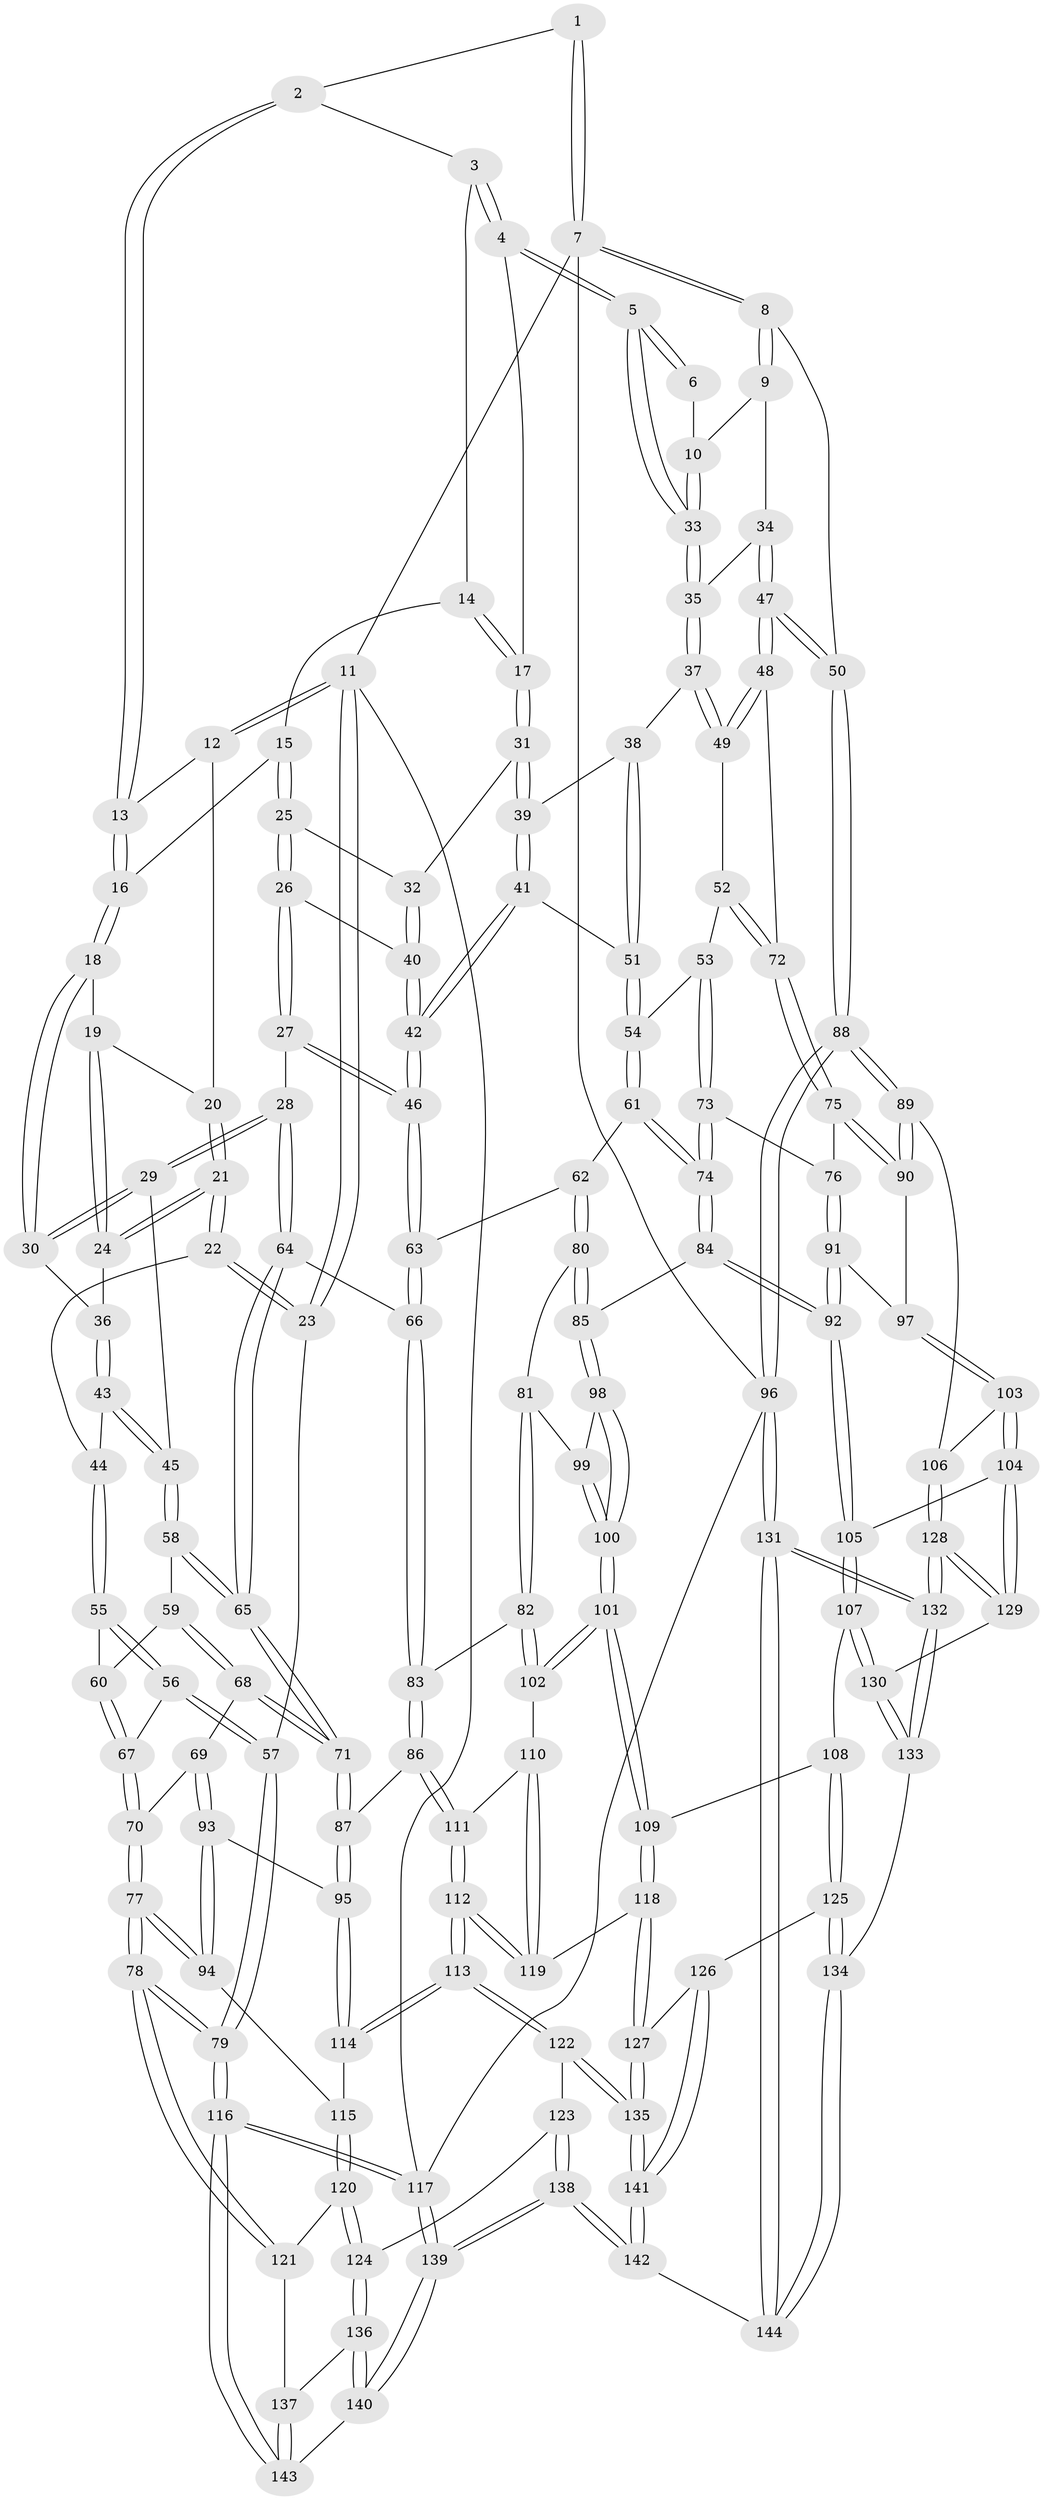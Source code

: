 // Generated by graph-tools (version 1.1) at 2025/11/02/27/25 16:11:57]
// undirected, 144 vertices, 357 edges
graph export_dot {
graph [start="1"]
  node [color=gray90,style=filled];
  1 [pos="+0.8984883103047855+0"];
  2 [pos="+0.6625194864129951+0"];
  3 [pos="+0.7300638739370281+0.006247907202062009"];
  4 [pos="+0.7625138668640989+0.08604776882707474"];
  5 [pos="+0.7894375420740988+0.1032573508084713"];
  6 [pos="+0.858990599100006+0"];
  7 [pos="+1+0"];
  8 [pos="+1+0"];
  9 [pos="+0.9290304659506984+0.08216925714636228"];
  10 [pos="+0.8826462682138132+0.09055831524704015"];
  11 [pos="+0+0"];
  12 [pos="+0.0811358656358428+0"];
  13 [pos="+0.47284177874120514+0"];
  14 [pos="+0.651734503983628+0.06399310938219269"];
  15 [pos="+0.4778930063089725+0"];
  16 [pos="+0.4713876232674909+0"];
  17 [pos="+0.6823345078342401+0.10557415624390275"];
  18 [pos="+0.33627748980085775+0.08564670480605406"];
  19 [pos="+0.18156626776430065+0.016608610820847802"];
  20 [pos="+0.14164161547432455+0"];
  21 [pos="+0.10619887993615118+0.16690463320491933"];
  22 [pos="+0.09293580387138886+0.1874784432947952"];
  23 [pos="+0+0.15923954781073166"];
  24 [pos="+0.25830754240994+0.13586122741393805"];
  25 [pos="+0.49011834351922995+0"];
  26 [pos="+0.4504757415951141+0.19360508804929336"];
  27 [pos="+0.36360253083142513+0.2625390079422113"];
  28 [pos="+0.3604607417449239+0.2635072467330879"];
  29 [pos="+0.35052755966030597+0.2572985846297804"];
  30 [pos="+0.30662201588448884+0.15007945271649276"];
  31 [pos="+0.6451263033638273+0.14672674943205105"];
  32 [pos="+0.5767776895376028+0.12824427792590595"];
  33 [pos="+0.8130854768186597+0.12992477459830978"];
  34 [pos="+0.9538267729263108+0.2299798131943419"];
  35 [pos="+0.8128448415526325+0.1938872645637078"];
  36 [pos="+0.30510782675070003+0.14983466730128325"];
  37 [pos="+0.7984110014882633+0.21452592620682234"];
  38 [pos="+0.760133826579536+0.23633787859648872"];
  39 [pos="+0.6478912129268102+0.1538354050624188"];
  40 [pos="+0.54638670490197+0.21714639125440993"];
  41 [pos="+0.6111399776266566+0.2801512294383534"];
  42 [pos="+0.5880151592371755+0.29292797652876346"];
  43 [pos="+0.14405049954272633+0.246736142966304"];
  44 [pos="+0.11735774748457808+0.23247075574092788"];
  45 [pos="+0.207813254188627+0.29244477900497845"];
  46 [pos="+0.5737440699758829+0.32719127215010796"];
  47 [pos="+1+0.317805685831673"];
  48 [pos="+1+0.3562285759024908"];
  49 [pos="+0.8366084691798368+0.28612731541764846"];
  50 [pos="+1+0.30754682005601286"];
  51 [pos="+0.7403281018826718+0.2597275189087083"];
  52 [pos="+0.8430887766217154+0.38591982364354416"];
  53 [pos="+0.8145268442402126+0.40202235266927944"];
  54 [pos="+0.7441321081081087+0.3425295960052604"];
  55 [pos="+0.09731913349420947+0.27849854703391164"];
  56 [pos="+0.02714865560316529+0.38741186039616304"];
  57 [pos="+0+0.43771421862349086"];
  58 [pos="+0.19914043106872756+0.36802475659545747"];
  59 [pos="+0.18589268329270556+0.38591715083293826"];
  60 [pos="+0.14040664357234514+0.38145545588512536"];
  61 [pos="+0.6506481821762273+0.41469268092172323"];
  62 [pos="+0.5924073214784192+0.3962537872038593"];
  63 [pos="+0.5761685847039015+0.3765002697928907"];
  64 [pos="+0.3682535715677707+0.38598804663366754"];
  65 [pos="+0.33536096749904293+0.41661806934491763"];
  66 [pos="+0.44393619490508607+0.4242260184920871"];
  67 [pos="+0.05505634499636902+0.39831202628600265"];
  68 [pos="+0.18605377431548525+0.4506037156679711"];
  69 [pos="+0.14576413885598233+0.48984536579506904"];
  70 [pos="+0.13366418367666694+0.49004015924860106"];
  71 [pos="+0.30168684545490443+0.48845033691043344"];
  72 [pos="+0.9875843733230333+0.3872301576205073"];
  73 [pos="+0.797043129198043+0.4529617449051757"];
  74 [pos="+0.707402232268314+0.4782956847053915"];
  75 [pos="+0.9052709989221541+0.5387841409829708"];
  76 [pos="+0.8061472378318862+0.4651218841521267"];
  77 [pos="+0+0.6678038273247446"];
  78 [pos="+0+0.6795271294730483"];
  79 [pos="+0+0.682027630741692"];
  80 [pos="+0.5605533039069374+0.5315647402240625"];
  81 [pos="+0.5197578908900394+0.5577331943882472"];
  82 [pos="+0.4891473359721321+0.570761101375517"];
  83 [pos="+0.4620523737761323+0.5578042324965022"];
  84 [pos="+0.6913065147410253+0.5721700216121266"];
  85 [pos="+0.6780008331048141+0.5747790326114002"];
  86 [pos="+0.36079703914246025+0.5807197191409056"];
  87 [pos="+0.3098597451918352+0.56212268090788"];
  88 [pos="+1+0.6485235073764414"];
  89 [pos="+1+0.6482309014024276"];
  90 [pos="+0.9059170868518154+0.5461217117791044"];
  91 [pos="+0.7777003795831292+0.5950513210990194"];
  92 [pos="+0.7381722416851045+0.610556682872469"];
  93 [pos="+0.16188745274324665+0.5166260686161348"];
  94 [pos="+0.15555878967443915+0.6440144623043406"];
  95 [pos="+0.2877523753056769+0.5773269419731482"];
  96 [pos="+1+1"];
  97 [pos="+0.8684711374602339+0.5869148766705955"];
  98 [pos="+0.6232367467148027+0.6353740394765641"];
  99 [pos="+0.5654947159112504+0.5953295336287263"];
  100 [pos="+0.6031015070441522+0.6751244353212335"];
  101 [pos="+0.5959169704311119+0.6907806406715636"];
  102 [pos="+0.4897248985079289+0.5738075102968724"];
  103 [pos="+0.8801927969152323+0.7096643159138498"];
  104 [pos="+0.8794593240867712+0.7103528465317067"];
  105 [pos="+0.7408903579507192+0.6470070663530175"];
  106 [pos="+0.9748995412967907+0.7023491187156549"];
  107 [pos="+0.7145188840348129+0.725484052195937"];
  108 [pos="+0.6070036510062345+0.7090868818200112"];
  109 [pos="+0.596103356062598+0.7010215968914805"];
  110 [pos="+0.47874488609397886+0.6546608349694798"];
  111 [pos="+0.380984820890529+0.6832340676424696"];
  112 [pos="+0.3711613428324813+0.7520971292711431"];
  113 [pos="+0.3399023461760925+0.7882236620887915"];
  114 [pos="+0.2694618019852898+0.6005391750880599"];
  115 [pos="+0.19074262334574715+0.6528119079836049"];
  116 [pos="+0+0.8706836743743126"];
  117 [pos="+0+1"];
  118 [pos="+0.5141601363289131+0.7363240010384321"];
  119 [pos="+0.49627031155529955+0.7259882363211347"];
  120 [pos="+0.22905874766019574+0.7686727083622872"];
  121 [pos="+0.08545678393351225+0.7857332548360778"];
  122 [pos="+0.3347882433398065+0.7981107807610831"];
  123 [pos="+0.29827796144621604+0.8114029722124362"];
  124 [pos="+0.27199003252973436+0.8056063155045871"];
  125 [pos="+0.6175284624974164+0.875826809682112"];
  126 [pos="+0.5756742522060437+0.8575678115784825"];
  127 [pos="+0.5218521226305441+0.8222848076162825"];
  128 [pos="+0.9422175611772345+0.9892251209737387"];
  129 [pos="+0.8503575110570875+0.7729920370071786"];
  130 [pos="+0.7325535916972455+0.7676825967520071"];
  131 [pos="+1+1"];
  132 [pos="+0.9631462942031639+1"];
  133 [pos="+0.6937797371236915+0.8562225322092192"];
  134 [pos="+0.6187883591212046+0.8769504265582181"];
  135 [pos="+0.4201651154538051+0.8623061097907795"];
  136 [pos="+0.15580289213352855+0.8946044404092209"];
  137 [pos="+0.1426373615795921+0.8855311593201214"];
  138 [pos="+0.26871784074533045+1"];
  139 [pos="+0.254975828802897+1"];
  140 [pos="+0.16211884699474222+0.9792226991303986"];
  141 [pos="+0.4380997882839078+0.9514818085323804"];
  142 [pos="+0.4464040261984636+1"];
  143 [pos="+0+0.9082640993514619"];
  144 [pos="+0.5525334980813044+1"];
  1 -- 2;
  1 -- 7;
  1 -- 7;
  2 -- 3;
  2 -- 13;
  2 -- 13;
  3 -- 4;
  3 -- 4;
  3 -- 14;
  4 -- 5;
  4 -- 5;
  4 -- 17;
  5 -- 6;
  5 -- 6;
  5 -- 33;
  5 -- 33;
  6 -- 10;
  7 -- 8;
  7 -- 8;
  7 -- 11;
  7 -- 96;
  8 -- 9;
  8 -- 9;
  8 -- 50;
  9 -- 10;
  9 -- 34;
  10 -- 33;
  10 -- 33;
  11 -- 12;
  11 -- 12;
  11 -- 23;
  11 -- 23;
  11 -- 117;
  12 -- 13;
  12 -- 20;
  13 -- 16;
  13 -- 16;
  14 -- 15;
  14 -- 17;
  14 -- 17;
  15 -- 16;
  15 -- 25;
  15 -- 25;
  16 -- 18;
  16 -- 18;
  17 -- 31;
  17 -- 31;
  18 -- 19;
  18 -- 30;
  18 -- 30;
  19 -- 20;
  19 -- 24;
  19 -- 24;
  20 -- 21;
  20 -- 21;
  21 -- 22;
  21 -- 22;
  21 -- 24;
  21 -- 24;
  22 -- 23;
  22 -- 23;
  22 -- 44;
  23 -- 57;
  24 -- 36;
  25 -- 26;
  25 -- 26;
  25 -- 32;
  26 -- 27;
  26 -- 27;
  26 -- 40;
  27 -- 28;
  27 -- 46;
  27 -- 46;
  28 -- 29;
  28 -- 29;
  28 -- 64;
  28 -- 64;
  29 -- 30;
  29 -- 30;
  29 -- 45;
  30 -- 36;
  31 -- 32;
  31 -- 39;
  31 -- 39;
  32 -- 40;
  32 -- 40;
  33 -- 35;
  33 -- 35;
  34 -- 35;
  34 -- 47;
  34 -- 47;
  35 -- 37;
  35 -- 37;
  36 -- 43;
  36 -- 43;
  37 -- 38;
  37 -- 49;
  37 -- 49;
  38 -- 39;
  38 -- 51;
  38 -- 51;
  39 -- 41;
  39 -- 41;
  40 -- 42;
  40 -- 42;
  41 -- 42;
  41 -- 42;
  41 -- 51;
  42 -- 46;
  42 -- 46;
  43 -- 44;
  43 -- 45;
  43 -- 45;
  44 -- 55;
  44 -- 55;
  45 -- 58;
  45 -- 58;
  46 -- 63;
  46 -- 63;
  47 -- 48;
  47 -- 48;
  47 -- 50;
  47 -- 50;
  48 -- 49;
  48 -- 49;
  48 -- 72;
  49 -- 52;
  50 -- 88;
  50 -- 88;
  51 -- 54;
  51 -- 54;
  52 -- 53;
  52 -- 72;
  52 -- 72;
  53 -- 54;
  53 -- 73;
  53 -- 73;
  54 -- 61;
  54 -- 61;
  55 -- 56;
  55 -- 56;
  55 -- 60;
  56 -- 57;
  56 -- 57;
  56 -- 67;
  57 -- 79;
  57 -- 79;
  58 -- 59;
  58 -- 65;
  58 -- 65;
  59 -- 60;
  59 -- 68;
  59 -- 68;
  60 -- 67;
  60 -- 67;
  61 -- 62;
  61 -- 74;
  61 -- 74;
  62 -- 63;
  62 -- 80;
  62 -- 80;
  63 -- 66;
  63 -- 66;
  64 -- 65;
  64 -- 65;
  64 -- 66;
  65 -- 71;
  65 -- 71;
  66 -- 83;
  66 -- 83;
  67 -- 70;
  67 -- 70;
  68 -- 69;
  68 -- 71;
  68 -- 71;
  69 -- 70;
  69 -- 93;
  69 -- 93;
  70 -- 77;
  70 -- 77;
  71 -- 87;
  71 -- 87;
  72 -- 75;
  72 -- 75;
  73 -- 74;
  73 -- 74;
  73 -- 76;
  74 -- 84;
  74 -- 84;
  75 -- 76;
  75 -- 90;
  75 -- 90;
  76 -- 91;
  76 -- 91;
  77 -- 78;
  77 -- 78;
  77 -- 94;
  77 -- 94;
  78 -- 79;
  78 -- 79;
  78 -- 121;
  78 -- 121;
  79 -- 116;
  79 -- 116;
  80 -- 81;
  80 -- 85;
  80 -- 85;
  81 -- 82;
  81 -- 82;
  81 -- 99;
  82 -- 83;
  82 -- 102;
  82 -- 102;
  83 -- 86;
  83 -- 86;
  84 -- 85;
  84 -- 92;
  84 -- 92;
  85 -- 98;
  85 -- 98;
  86 -- 87;
  86 -- 111;
  86 -- 111;
  87 -- 95;
  87 -- 95;
  88 -- 89;
  88 -- 89;
  88 -- 96;
  88 -- 96;
  89 -- 90;
  89 -- 90;
  89 -- 106;
  90 -- 97;
  91 -- 92;
  91 -- 92;
  91 -- 97;
  92 -- 105;
  92 -- 105;
  93 -- 94;
  93 -- 94;
  93 -- 95;
  94 -- 115;
  95 -- 114;
  95 -- 114;
  96 -- 131;
  96 -- 131;
  96 -- 117;
  97 -- 103;
  97 -- 103;
  98 -- 99;
  98 -- 100;
  98 -- 100;
  99 -- 100;
  99 -- 100;
  100 -- 101;
  100 -- 101;
  101 -- 102;
  101 -- 102;
  101 -- 109;
  101 -- 109;
  102 -- 110;
  103 -- 104;
  103 -- 104;
  103 -- 106;
  104 -- 105;
  104 -- 129;
  104 -- 129;
  105 -- 107;
  105 -- 107;
  106 -- 128;
  106 -- 128;
  107 -- 108;
  107 -- 130;
  107 -- 130;
  108 -- 109;
  108 -- 125;
  108 -- 125;
  109 -- 118;
  109 -- 118;
  110 -- 111;
  110 -- 119;
  110 -- 119;
  111 -- 112;
  111 -- 112;
  112 -- 113;
  112 -- 113;
  112 -- 119;
  112 -- 119;
  113 -- 114;
  113 -- 114;
  113 -- 122;
  113 -- 122;
  114 -- 115;
  115 -- 120;
  115 -- 120;
  116 -- 117;
  116 -- 117;
  116 -- 143;
  116 -- 143;
  117 -- 139;
  117 -- 139;
  118 -- 119;
  118 -- 127;
  118 -- 127;
  120 -- 121;
  120 -- 124;
  120 -- 124;
  121 -- 137;
  122 -- 123;
  122 -- 135;
  122 -- 135;
  123 -- 124;
  123 -- 138;
  123 -- 138;
  124 -- 136;
  124 -- 136;
  125 -- 126;
  125 -- 134;
  125 -- 134;
  126 -- 127;
  126 -- 141;
  126 -- 141;
  127 -- 135;
  127 -- 135;
  128 -- 129;
  128 -- 129;
  128 -- 132;
  128 -- 132;
  129 -- 130;
  130 -- 133;
  130 -- 133;
  131 -- 132;
  131 -- 132;
  131 -- 144;
  131 -- 144;
  132 -- 133;
  132 -- 133;
  133 -- 134;
  134 -- 144;
  134 -- 144;
  135 -- 141;
  135 -- 141;
  136 -- 137;
  136 -- 140;
  136 -- 140;
  137 -- 143;
  137 -- 143;
  138 -- 139;
  138 -- 139;
  138 -- 142;
  138 -- 142;
  139 -- 140;
  139 -- 140;
  140 -- 143;
  141 -- 142;
  141 -- 142;
  142 -- 144;
}
